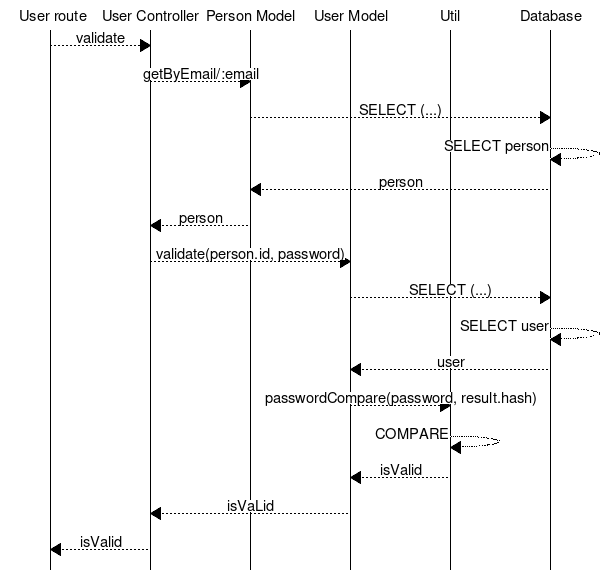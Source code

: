 msc{
  userRoute [label=" User route"],
  userController [label="User Controller"],
  personModel [label="Person Model"],
  userModel [label="User Model"],
  util [label="Util"],
  database [label="Database"];

  userRoute >> userController [label = "validate"];
  userController >> personModel [label = "getByEmail/:email"];
  personModel >> database [label = "SELECT (...)"];
  database >> database [label = "SELECT person"];
  database >> personModel [label = "person"];
  personModel >> userController [label = "person"];
  userController >> userModel [label = "validate(person.id, password)"];
  userModel >>  database [label = "SELECT (...)"];
  database >> database [label = "SELECT user"];
  database >> userModel [label = "user"];
  userModel >> util [label = "passwordCompare(password, result.hash)"];
  util >> util [label = "COMPARE"];
  util >> userModel [label = "isValid"];
  userModel >> userController [label = "isVaLid"];
  userController >> userRoute [label = "isValid"];

  }